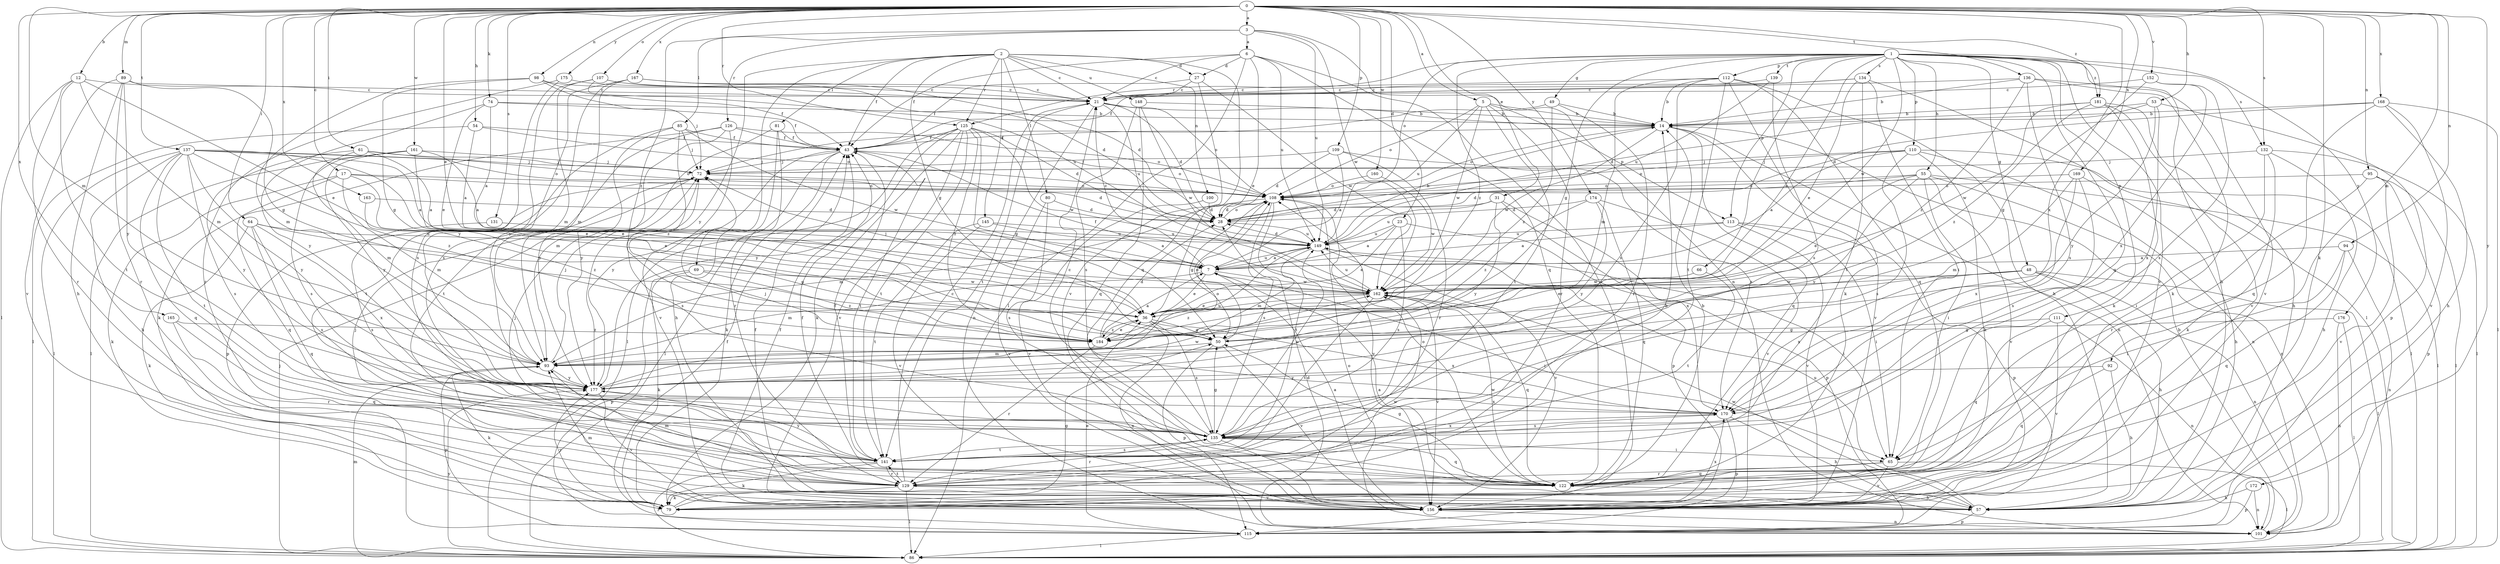 strict digraph  {
0;
1;
2;
3;
5;
6;
7;
12;
14;
17;
21;
23;
27;
28;
31;
36;
43;
48;
49;
50;
53;
54;
55;
57;
61;
64;
65;
66;
69;
72;
74;
79;
80;
81;
85;
86;
89;
92;
93;
94;
95;
98;
100;
101;
107;
108;
109;
110;
111;
112;
113;
115;
122;
125;
126;
129;
131;
132;
134;
135;
136;
137;
139;
141;
145;
148;
149;
152;
156;
160;
161;
162;
163;
165;
167;
168;
169;
170;
172;
174;
175;
176;
177;
181;
184;
0 -> 3  [label=a];
0 -> 5  [label=a];
0 -> 12  [label=b];
0 -> 17  [label=c];
0 -> 23  [label=d];
0 -> 31  [label=e];
0 -> 36  [label=e];
0 -> 53  [label=h];
0 -> 54  [label=h];
0 -> 61  [label=i];
0 -> 64  [label=i];
0 -> 74  [label=k];
0 -> 79  [label=k];
0 -> 89  [label=m];
0 -> 92  [label=m];
0 -> 93  [label=m];
0 -> 94  [label=n];
0 -> 95  [label=n];
0 -> 98  [label=n];
0 -> 107  [label=o];
0 -> 109  [label=p];
0 -> 125  [label=r];
0 -> 131  [label=s];
0 -> 132  [label=s];
0 -> 136  [label=t];
0 -> 137  [label=t];
0 -> 152  [label=v];
0 -> 160  [label=w];
0 -> 161  [label=w];
0 -> 163  [label=x];
0 -> 165  [label=x];
0 -> 167  [label=x];
0 -> 168  [label=x];
0 -> 169  [label=x];
0 -> 170  [label=x];
0 -> 172  [label=y];
0 -> 174  [label=y];
0 -> 175  [label=y];
0 -> 181  [label=z];
1 -> 36  [label=e];
1 -> 48  [label=g];
1 -> 49  [label=g];
1 -> 50  [label=g];
1 -> 55  [label=h];
1 -> 57  [label=h];
1 -> 66  [label=j];
1 -> 108  [label=o];
1 -> 110  [label=p];
1 -> 111  [label=p];
1 -> 112  [label=p];
1 -> 113  [label=p];
1 -> 122  [label=q];
1 -> 125  [label=r];
1 -> 132  [label=s];
1 -> 134  [label=s];
1 -> 139  [label=t];
1 -> 156  [label=v];
1 -> 162  [label=w];
1 -> 176  [label=y];
1 -> 181  [label=z];
1 -> 184  [label=z];
2 -> 21  [label=c];
2 -> 27  [label=d];
2 -> 43  [label=f];
2 -> 50  [label=g];
2 -> 69  [label=j];
2 -> 80  [label=l];
2 -> 81  [label=l];
2 -> 100  [label=n];
2 -> 122  [label=q];
2 -> 125  [label=r];
2 -> 145  [label=u];
2 -> 148  [label=u];
2 -> 177  [label=y];
3 -> 6  [label=a];
3 -> 85  [label=l];
3 -> 101  [label=n];
3 -> 126  [label=r];
3 -> 149  [label=u];
3 -> 162  [label=w];
3 -> 184  [label=z];
5 -> 14  [label=b];
5 -> 108  [label=o];
5 -> 113  [label=p];
5 -> 129  [label=r];
5 -> 141  [label=t];
5 -> 149  [label=u];
5 -> 162  [label=w];
6 -> 21  [label=c];
6 -> 27  [label=d];
6 -> 36  [label=e];
6 -> 43  [label=f];
6 -> 86  [label=l];
6 -> 122  [label=q];
6 -> 149  [label=u];
6 -> 156  [label=v];
7 -> 21  [label=c];
7 -> 36  [label=e];
7 -> 65  [label=i];
7 -> 93  [label=m];
7 -> 149  [label=u];
7 -> 162  [label=w];
12 -> 21  [label=c];
12 -> 36  [label=e];
12 -> 86  [label=l];
12 -> 93  [label=m];
12 -> 129  [label=r];
12 -> 141  [label=t];
14 -> 43  [label=f];
14 -> 101  [label=n];
14 -> 108  [label=o];
14 -> 122  [label=q];
14 -> 156  [label=v];
14 -> 162  [label=w];
17 -> 28  [label=d];
17 -> 36  [label=e];
17 -> 79  [label=k];
17 -> 93  [label=m];
17 -> 108  [label=o];
17 -> 122  [label=q];
21 -> 14  [label=b];
21 -> 28  [label=d];
21 -> 101  [label=n];
21 -> 108  [label=o];
21 -> 141  [label=t];
21 -> 149  [label=u];
23 -> 7  [label=a];
23 -> 36  [label=e];
23 -> 115  [label=p];
23 -> 135  [label=s];
23 -> 149  [label=u];
27 -> 21  [label=c];
27 -> 43  [label=f];
27 -> 156  [label=v];
27 -> 162  [label=w];
28 -> 108  [label=o];
28 -> 149  [label=u];
31 -> 28  [label=d];
31 -> 115  [label=p];
31 -> 149  [label=u];
31 -> 170  [label=x];
31 -> 177  [label=y];
36 -> 50  [label=g];
36 -> 101  [label=n];
36 -> 135  [label=s];
36 -> 170  [label=x];
36 -> 184  [label=z];
43 -> 72  [label=j];
43 -> 79  [label=k];
43 -> 86  [label=l];
43 -> 108  [label=o];
43 -> 141  [label=t];
43 -> 177  [label=y];
48 -> 36  [label=e];
48 -> 57  [label=h];
48 -> 86  [label=l];
48 -> 101  [label=n];
48 -> 162  [label=w];
48 -> 170  [label=x];
49 -> 14  [label=b];
49 -> 72  [label=j];
49 -> 129  [label=r];
49 -> 184  [label=z];
50 -> 93  [label=m];
50 -> 108  [label=o];
50 -> 115  [label=p];
50 -> 156  [label=v];
53 -> 14  [label=b];
53 -> 28  [label=d];
53 -> 115  [label=p];
53 -> 170  [label=x];
53 -> 177  [label=y];
54 -> 7  [label=a];
54 -> 43  [label=f];
54 -> 86  [label=l];
54 -> 108  [label=o];
55 -> 28  [label=d];
55 -> 36  [label=e];
55 -> 65  [label=i];
55 -> 86  [label=l];
55 -> 101  [label=n];
55 -> 108  [label=o];
55 -> 156  [label=v];
55 -> 177  [label=y];
57 -> 7  [label=a];
57 -> 43  [label=f];
57 -> 115  [label=p];
57 -> 149  [label=u];
57 -> 162  [label=w];
61 -> 7  [label=a];
61 -> 72  [label=j];
61 -> 93  [label=m];
61 -> 108  [label=o];
61 -> 177  [label=y];
64 -> 50  [label=g];
64 -> 79  [label=k];
64 -> 122  [label=q];
64 -> 135  [label=s];
64 -> 149  [label=u];
64 -> 170  [label=x];
65 -> 86  [label=l];
65 -> 122  [label=q];
65 -> 129  [label=r];
65 -> 156  [label=v];
66 -> 141  [label=t];
66 -> 162  [label=w];
69 -> 79  [label=k];
69 -> 115  [label=p];
69 -> 162  [label=w];
69 -> 184  [label=z];
72 -> 108  [label=o];
72 -> 115  [label=p];
72 -> 135  [label=s];
74 -> 7  [label=a];
74 -> 14  [label=b];
74 -> 36  [label=e];
74 -> 43  [label=f];
74 -> 177  [label=y];
79 -> 50  [label=g];
79 -> 162  [label=w];
79 -> 177  [label=y];
80 -> 28  [label=d];
80 -> 135  [label=s];
80 -> 156  [label=v];
81 -> 43  [label=f];
81 -> 57  [label=h];
81 -> 93  [label=m];
81 -> 129  [label=r];
85 -> 43  [label=f];
85 -> 72  [label=j];
85 -> 141  [label=t];
85 -> 162  [label=w];
85 -> 177  [label=y];
85 -> 184  [label=z];
86 -> 72  [label=j];
86 -> 93  [label=m];
86 -> 177  [label=y];
89 -> 21  [label=c];
89 -> 50  [label=g];
89 -> 57  [label=h];
89 -> 129  [label=r];
89 -> 156  [label=v];
89 -> 177  [label=y];
92 -> 57  [label=h];
92 -> 122  [label=q];
92 -> 177  [label=y];
93 -> 72  [label=j];
93 -> 79  [label=k];
93 -> 115  [label=p];
93 -> 149  [label=u];
93 -> 177  [label=y];
94 -> 7  [label=a];
94 -> 65  [label=i];
94 -> 101  [label=n];
94 -> 122  [label=q];
95 -> 86  [label=l];
95 -> 108  [label=o];
95 -> 115  [label=p];
95 -> 129  [label=r];
95 -> 156  [label=v];
98 -> 21  [label=c];
98 -> 43  [label=f];
98 -> 50  [label=g];
98 -> 72  [label=j];
98 -> 93  [label=m];
100 -> 28  [label=d];
100 -> 156  [label=v];
101 -> 14  [label=b];
101 -> 28  [label=d];
101 -> 108  [label=o];
107 -> 21  [label=c];
107 -> 28  [label=d];
107 -> 93  [label=m];
107 -> 149  [label=u];
107 -> 177  [label=y];
108 -> 28  [label=d];
108 -> 50  [label=g];
108 -> 93  [label=m];
108 -> 135  [label=s];
108 -> 141  [label=t];
108 -> 156  [label=v];
109 -> 7  [label=a];
109 -> 28  [label=d];
109 -> 72  [label=j];
109 -> 129  [label=r];
109 -> 170  [label=x];
110 -> 7  [label=a];
110 -> 72  [label=j];
110 -> 79  [label=k];
110 -> 86  [label=l];
110 -> 101  [label=n];
110 -> 108  [label=o];
110 -> 135  [label=s];
111 -> 50  [label=g];
111 -> 101  [label=n];
111 -> 122  [label=q];
111 -> 156  [label=v];
112 -> 14  [label=b];
112 -> 21  [label=c];
112 -> 57  [label=h];
112 -> 79  [label=k];
112 -> 93  [label=m];
112 -> 122  [label=q];
112 -> 135  [label=s];
112 -> 141  [label=t];
113 -> 7  [label=a];
113 -> 65  [label=i];
113 -> 115  [label=p];
113 -> 149  [label=u];
113 -> 156  [label=v];
115 -> 36  [label=e];
115 -> 43  [label=f];
115 -> 86  [label=l];
122 -> 14  [label=b];
122 -> 43  [label=f];
122 -> 50  [label=g];
122 -> 57  [label=h];
122 -> 108  [label=o];
122 -> 162  [label=w];
125 -> 28  [label=d];
125 -> 43  [label=f];
125 -> 50  [label=g];
125 -> 79  [label=k];
125 -> 86  [label=l];
125 -> 141  [label=t];
125 -> 156  [label=v];
125 -> 162  [label=w];
125 -> 177  [label=y];
125 -> 184  [label=z];
126 -> 43  [label=f];
126 -> 79  [label=k];
126 -> 108  [label=o];
126 -> 141  [label=t];
126 -> 156  [label=v];
126 -> 177  [label=y];
129 -> 14  [label=b];
129 -> 21  [label=c];
129 -> 72  [label=j];
129 -> 79  [label=k];
129 -> 86  [label=l];
129 -> 93  [label=m];
129 -> 141  [label=t];
129 -> 156  [label=v];
131 -> 135  [label=s];
131 -> 149  [label=u];
132 -> 57  [label=h];
132 -> 65  [label=i];
132 -> 72  [label=j];
132 -> 79  [label=k];
132 -> 86  [label=l];
134 -> 21  [label=c];
134 -> 36  [label=e];
134 -> 43  [label=f];
134 -> 65  [label=i];
134 -> 86  [label=l];
134 -> 141  [label=t];
135 -> 21  [label=c];
135 -> 50  [label=g];
135 -> 65  [label=i];
135 -> 122  [label=q];
135 -> 129  [label=r];
135 -> 141  [label=t];
135 -> 149  [label=u];
135 -> 156  [label=v];
135 -> 170  [label=x];
136 -> 14  [label=b];
136 -> 21  [label=c];
136 -> 79  [label=k];
136 -> 135  [label=s];
136 -> 156  [label=v];
136 -> 184  [label=z];
137 -> 7  [label=a];
137 -> 36  [label=e];
137 -> 57  [label=h];
137 -> 72  [label=j];
137 -> 86  [label=l];
137 -> 108  [label=o];
137 -> 122  [label=q];
137 -> 135  [label=s];
137 -> 141  [label=t];
137 -> 177  [label=y];
137 -> 184  [label=z];
139 -> 21  [label=c];
139 -> 135  [label=s];
139 -> 149  [label=u];
141 -> 43  [label=f];
141 -> 72  [label=j];
141 -> 79  [label=k];
141 -> 86  [label=l];
141 -> 129  [label=r];
141 -> 135  [label=s];
141 -> 177  [label=y];
145 -> 7  [label=a];
145 -> 141  [label=t];
145 -> 149  [label=u];
145 -> 156  [label=v];
148 -> 14  [label=b];
148 -> 122  [label=q];
148 -> 135  [label=s];
148 -> 162  [label=w];
149 -> 7  [label=a];
149 -> 14  [label=b];
149 -> 28  [label=d];
149 -> 65  [label=i];
149 -> 93  [label=m];
149 -> 156  [label=v];
152 -> 21  [label=c];
152 -> 50  [label=g];
152 -> 135  [label=s];
152 -> 170  [label=x];
156 -> 7  [label=a];
156 -> 43  [label=f];
156 -> 93  [label=m];
156 -> 101  [label=n];
156 -> 170  [label=x];
160 -> 108  [label=o];
160 -> 162  [label=w];
161 -> 7  [label=a];
161 -> 36  [label=e];
161 -> 72  [label=j];
161 -> 86  [label=l];
161 -> 135  [label=s];
161 -> 177  [label=y];
162 -> 36  [label=e];
162 -> 43  [label=f];
162 -> 72  [label=j];
162 -> 122  [label=q];
162 -> 141  [label=t];
162 -> 149  [label=u];
162 -> 156  [label=v];
162 -> 184  [label=z];
163 -> 28  [label=d];
163 -> 184  [label=z];
165 -> 122  [label=q];
165 -> 129  [label=r];
165 -> 184  [label=z];
167 -> 21  [label=c];
167 -> 28  [label=d];
167 -> 93  [label=m];
167 -> 135  [label=s];
167 -> 177  [label=y];
168 -> 14  [label=b];
168 -> 28  [label=d];
168 -> 57  [label=h];
168 -> 86  [label=l];
168 -> 122  [label=q];
168 -> 156  [label=v];
169 -> 57  [label=h];
169 -> 93  [label=m];
169 -> 108  [label=o];
169 -> 135  [label=s];
169 -> 170  [label=x];
170 -> 57  [label=h];
170 -> 72  [label=j];
170 -> 115  [label=p];
170 -> 135  [label=s];
172 -> 57  [label=h];
172 -> 101  [label=n];
172 -> 115  [label=p];
174 -> 28  [label=d];
174 -> 122  [label=q];
174 -> 156  [label=v];
174 -> 177  [label=y];
174 -> 184  [label=z];
175 -> 21  [label=c];
175 -> 129  [label=r];
175 -> 135  [label=s];
176 -> 50  [label=g];
176 -> 86  [label=l];
176 -> 101  [label=n];
177 -> 108  [label=o];
177 -> 156  [label=v];
177 -> 162  [label=w];
177 -> 170  [label=x];
181 -> 14  [label=b];
181 -> 57  [label=h];
181 -> 79  [label=k];
181 -> 156  [label=v];
181 -> 162  [label=w];
181 -> 184  [label=z];
184 -> 7  [label=a];
184 -> 28  [label=d];
184 -> 36  [label=e];
184 -> 129  [label=r];
}
